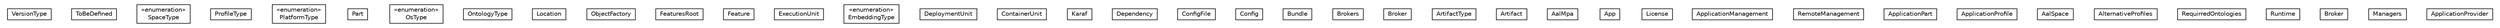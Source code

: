 #!/usr/local/bin/dot
#
# Class diagram 
# Generated by UMLGraph version R5_6-24-gf6e263 (http://www.umlgraph.org/)
#

digraph G {
	edge [fontname="Helvetica",fontsize=10,labelfontname="Helvetica",labelfontsize=10];
	node [fontname="Helvetica",fontsize=10,shape=plaintext];
	nodesep=0.25;
	ranksep=0.5;
	// org.universAAL.middleware.interfaces.mpa.model.VersionType
	c18411 [label=<<table title="org.universAAL.middleware.interfaces.mpa.model.VersionType" border="0" cellborder="1" cellspacing="0" cellpadding="2" port="p" href="./VersionType.html">
		<tr><td><table border="0" cellspacing="0" cellpadding="1">
<tr><td align="center" balign="center"> VersionType </td></tr>
		</table></td></tr>
		</table>>, URL="./VersionType.html", fontname="Helvetica", fontcolor="black", fontsize=10.0];
	// org.universAAL.middleware.interfaces.mpa.model.ToBeDefined
	c18412 [label=<<table title="org.universAAL.middleware.interfaces.mpa.model.ToBeDefined" border="0" cellborder="1" cellspacing="0" cellpadding="2" port="p" href="./ToBeDefined.html">
		<tr><td><table border="0" cellspacing="0" cellpadding="1">
<tr><td align="center" balign="center"> ToBeDefined </td></tr>
		</table></td></tr>
		</table>>, URL="./ToBeDefined.html", fontname="Helvetica", fontcolor="black", fontsize=10.0];
	// org.universAAL.middleware.interfaces.mpa.model.SpaceType
	c18413 [label=<<table title="org.universAAL.middleware.interfaces.mpa.model.SpaceType" border="0" cellborder="1" cellspacing="0" cellpadding="2" port="p" href="./SpaceType.html">
		<tr><td><table border="0" cellspacing="0" cellpadding="1">
<tr><td align="center" balign="center"> &#171;enumeration&#187; </td></tr>
<tr><td align="center" balign="center"> SpaceType </td></tr>
		</table></td></tr>
		</table>>, URL="./SpaceType.html", fontname="Helvetica", fontcolor="black", fontsize=10.0];
	// org.universAAL.middleware.interfaces.mpa.model.ProfileType
	c18414 [label=<<table title="org.universAAL.middleware.interfaces.mpa.model.ProfileType" border="0" cellborder="1" cellspacing="0" cellpadding="2" port="p" href="./ProfileType.html">
		<tr><td><table border="0" cellspacing="0" cellpadding="1">
<tr><td align="center" balign="center"> ProfileType </td></tr>
		</table></td></tr>
		</table>>, URL="./ProfileType.html", fontname="Helvetica", fontcolor="black", fontsize=10.0];
	// org.universAAL.middleware.interfaces.mpa.model.PlatformType
	c18415 [label=<<table title="org.universAAL.middleware.interfaces.mpa.model.PlatformType" border="0" cellborder="1" cellspacing="0" cellpadding="2" port="p" href="./PlatformType.html">
		<tr><td><table border="0" cellspacing="0" cellpadding="1">
<tr><td align="center" balign="center"> &#171;enumeration&#187; </td></tr>
<tr><td align="center" balign="center"> PlatformType </td></tr>
		</table></td></tr>
		</table>>, URL="./PlatformType.html", fontname="Helvetica", fontcolor="black", fontsize=10.0];
	// org.universAAL.middleware.interfaces.mpa.model.Part
	c18416 [label=<<table title="org.universAAL.middleware.interfaces.mpa.model.Part" border="0" cellborder="1" cellspacing="0" cellpadding="2" port="p" href="./Part.html">
		<tr><td><table border="0" cellspacing="0" cellpadding="1">
<tr><td align="center" balign="center"> Part </td></tr>
		</table></td></tr>
		</table>>, URL="./Part.html", fontname="Helvetica", fontcolor="black", fontsize=10.0];
	// org.universAAL.middleware.interfaces.mpa.model.OsType
	c18417 [label=<<table title="org.universAAL.middleware.interfaces.mpa.model.OsType" border="0" cellborder="1" cellspacing="0" cellpadding="2" port="p" href="./OsType.html">
		<tr><td><table border="0" cellspacing="0" cellpadding="1">
<tr><td align="center" balign="center"> &#171;enumeration&#187; </td></tr>
<tr><td align="center" balign="center"> OsType </td></tr>
		</table></td></tr>
		</table>>, URL="./OsType.html", fontname="Helvetica", fontcolor="black", fontsize=10.0];
	// org.universAAL.middleware.interfaces.mpa.model.OntologyType
	c18418 [label=<<table title="org.universAAL.middleware.interfaces.mpa.model.OntologyType" border="0" cellborder="1" cellspacing="0" cellpadding="2" port="p" href="./OntologyType.html">
		<tr><td><table border="0" cellspacing="0" cellpadding="1">
<tr><td align="center" balign="center"> OntologyType </td></tr>
		</table></td></tr>
		</table>>, URL="./OntologyType.html", fontname="Helvetica", fontcolor="black", fontsize=10.0];
	// org.universAAL.middleware.interfaces.mpa.model.OntologyType.Location
	c18419 [label=<<table title="org.universAAL.middleware.interfaces.mpa.model.OntologyType.Location" border="0" cellborder="1" cellspacing="0" cellpadding="2" port="p" href="./OntologyType.Location.html">
		<tr><td><table border="0" cellspacing="0" cellpadding="1">
<tr><td align="center" balign="center"> Location </td></tr>
		</table></td></tr>
		</table>>, URL="./OntologyType.Location.html", fontname="Helvetica", fontcolor="black", fontsize=10.0];
	// org.universAAL.middleware.interfaces.mpa.model.ObjectFactory
	c18420 [label=<<table title="org.universAAL.middleware.interfaces.mpa.model.ObjectFactory" border="0" cellborder="1" cellspacing="0" cellpadding="2" port="p" href="./ObjectFactory.html">
		<tr><td><table border="0" cellspacing="0" cellpadding="1">
<tr><td align="center" balign="center"> ObjectFactory </td></tr>
		</table></td></tr>
		</table>>, URL="./ObjectFactory.html", fontname="Helvetica", fontcolor="black", fontsize=10.0];
	// org.universAAL.middleware.interfaces.mpa.model.FeaturesRoot
	c18421 [label=<<table title="org.universAAL.middleware.interfaces.mpa.model.FeaturesRoot" border="0" cellborder="1" cellspacing="0" cellpadding="2" port="p" href="./FeaturesRoot.html">
		<tr><td><table border="0" cellspacing="0" cellpadding="1">
<tr><td align="center" balign="center"> FeaturesRoot </td></tr>
		</table></td></tr>
		</table>>, URL="./FeaturesRoot.html", fontname="Helvetica", fontcolor="black", fontsize=10.0];
	// org.universAAL.middleware.interfaces.mpa.model.Feature
	c18422 [label=<<table title="org.universAAL.middleware.interfaces.mpa.model.Feature" border="0" cellborder="1" cellspacing="0" cellpadding="2" port="p" href="./Feature.html">
		<tr><td><table border="0" cellspacing="0" cellpadding="1">
<tr><td align="center" balign="center"> Feature </td></tr>
		</table></td></tr>
		</table>>, URL="./Feature.html", fontname="Helvetica", fontcolor="black", fontsize=10.0];
	// org.universAAL.middleware.interfaces.mpa.model.ExecutionUnit
	c18423 [label=<<table title="org.universAAL.middleware.interfaces.mpa.model.ExecutionUnit" border="0" cellborder="1" cellspacing="0" cellpadding="2" port="p" href="./ExecutionUnit.html">
		<tr><td><table border="0" cellspacing="0" cellpadding="1">
<tr><td align="center" balign="center"> ExecutionUnit </td></tr>
		</table></td></tr>
		</table>>, URL="./ExecutionUnit.html", fontname="Helvetica", fontcolor="black", fontsize=10.0];
	// org.universAAL.middleware.interfaces.mpa.model.EmbeddingType
	c18424 [label=<<table title="org.universAAL.middleware.interfaces.mpa.model.EmbeddingType" border="0" cellborder="1" cellspacing="0" cellpadding="2" port="p" href="./EmbeddingType.html">
		<tr><td><table border="0" cellspacing="0" cellpadding="1">
<tr><td align="center" balign="center"> &#171;enumeration&#187; </td></tr>
<tr><td align="center" balign="center"> EmbeddingType </td></tr>
		</table></td></tr>
		</table>>, URL="./EmbeddingType.html", fontname="Helvetica", fontcolor="black", fontsize=10.0];
	// org.universAAL.middleware.interfaces.mpa.model.DeploymentUnit
	c18425 [label=<<table title="org.universAAL.middleware.interfaces.mpa.model.DeploymentUnit" border="0" cellborder="1" cellspacing="0" cellpadding="2" port="p" href="./DeploymentUnit.html">
		<tr><td><table border="0" cellspacing="0" cellpadding="1">
<tr><td align="center" balign="center"> DeploymentUnit </td></tr>
		</table></td></tr>
		</table>>, URL="./DeploymentUnit.html", fontname="Helvetica", fontcolor="black", fontsize=10.0];
	// org.universAAL.middleware.interfaces.mpa.model.DeploymentUnit.ContainerUnit
	c18426 [label=<<table title="org.universAAL.middleware.interfaces.mpa.model.DeploymentUnit.ContainerUnit" border="0" cellborder="1" cellspacing="0" cellpadding="2" port="p" href="./DeploymentUnit.ContainerUnit.html">
		<tr><td><table border="0" cellspacing="0" cellpadding="1">
<tr><td align="center" balign="center"> ContainerUnit </td></tr>
		</table></td></tr>
		</table>>, URL="./DeploymentUnit.ContainerUnit.html", fontname="Helvetica", fontcolor="black", fontsize=10.0];
	// org.universAAL.middleware.interfaces.mpa.model.DeploymentUnit.ContainerUnit.Karaf
	c18427 [label=<<table title="org.universAAL.middleware.interfaces.mpa.model.DeploymentUnit.ContainerUnit.Karaf" border="0" cellborder="1" cellspacing="0" cellpadding="2" port="p" href="./DeploymentUnit.ContainerUnit.Karaf.html">
		<tr><td><table border="0" cellspacing="0" cellpadding="1">
<tr><td align="center" balign="center"> Karaf </td></tr>
		</table></td></tr>
		</table>>, URL="./DeploymentUnit.ContainerUnit.Karaf.html", fontname="Helvetica", fontcolor="black", fontsize=10.0];
	// org.universAAL.middleware.interfaces.mpa.model.Dependency
	c18428 [label=<<table title="org.universAAL.middleware.interfaces.mpa.model.Dependency" border="0" cellborder="1" cellspacing="0" cellpadding="2" port="p" href="./Dependency.html">
		<tr><td><table border="0" cellspacing="0" cellpadding="1">
<tr><td align="center" balign="center"> Dependency </td></tr>
		</table></td></tr>
		</table>>, URL="./Dependency.html", fontname="Helvetica", fontcolor="black", fontsize=10.0];
	// org.universAAL.middleware.interfaces.mpa.model.ConfigFile
	c18429 [label=<<table title="org.universAAL.middleware.interfaces.mpa.model.ConfigFile" border="0" cellborder="1" cellspacing="0" cellpadding="2" port="p" href="./ConfigFile.html">
		<tr><td><table border="0" cellspacing="0" cellpadding="1">
<tr><td align="center" balign="center"> ConfigFile </td></tr>
		</table></td></tr>
		</table>>, URL="./ConfigFile.html", fontname="Helvetica", fontcolor="black", fontsize=10.0];
	// org.universAAL.middleware.interfaces.mpa.model.Config
	c18430 [label=<<table title="org.universAAL.middleware.interfaces.mpa.model.Config" border="0" cellborder="1" cellspacing="0" cellpadding="2" port="p" href="./Config.html">
		<tr><td><table border="0" cellspacing="0" cellpadding="1">
<tr><td align="center" balign="center"> Config </td></tr>
		</table></td></tr>
		</table>>, URL="./Config.html", fontname="Helvetica", fontcolor="black", fontsize=10.0];
	// org.universAAL.middleware.interfaces.mpa.model.Bundle
	c18431 [label=<<table title="org.universAAL.middleware.interfaces.mpa.model.Bundle" border="0" cellborder="1" cellspacing="0" cellpadding="2" port="p" href="./Bundle.html">
		<tr><td><table border="0" cellspacing="0" cellpadding="1">
<tr><td align="center" balign="center"> Bundle </td></tr>
		</table></td></tr>
		</table>>, URL="./Bundle.html", fontname="Helvetica", fontcolor="black", fontsize=10.0];
	// org.universAAL.middleware.interfaces.mpa.model.Brokers
	c18432 [label=<<table title="org.universAAL.middleware.interfaces.mpa.model.Brokers" border="0" cellborder="1" cellspacing="0" cellpadding="2" port="p" href="./Brokers.html">
		<tr><td><table border="0" cellspacing="0" cellpadding="1">
<tr><td align="center" balign="center"> Brokers </td></tr>
		</table></td></tr>
		</table>>, URL="./Brokers.html", fontname="Helvetica", fontcolor="black", fontsize=10.0];
	// org.universAAL.middleware.interfaces.mpa.model.Broker
	c18433 [label=<<table title="org.universAAL.middleware.interfaces.mpa.model.Broker" border="0" cellborder="1" cellspacing="0" cellpadding="2" port="p" href="./Broker.html">
		<tr><td><table border="0" cellspacing="0" cellpadding="1">
<tr><td align="center" balign="center"> Broker </td></tr>
		</table></td></tr>
		</table>>, URL="./Broker.html", fontname="Helvetica", fontcolor="black", fontsize=10.0];
	// org.universAAL.middleware.interfaces.mpa.model.ArtifactType
	c18434 [label=<<table title="org.universAAL.middleware.interfaces.mpa.model.ArtifactType" border="0" cellborder="1" cellspacing="0" cellpadding="2" port="p" href="./ArtifactType.html">
		<tr><td><table border="0" cellspacing="0" cellpadding="1">
<tr><td align="center" balign="center"> ArtifactType </td></tr>
		</table></td></tr>
		</table>>, URL="./ArtifactType.html", fontname="Helvetica", fontcolor="black", fontsize=10.0];
	// org.universAAL.middleware.interfaces.mpa.model.Artifact
	c18435 [label=<<table title="org.universAAL.middleware.interfaces.mpa.model.Artifact" border="0" cellborder="1" cellspacing="0" cellpadding="2" port="p" href="./Artifact.html">
		<tr><td><table border="0" cellspacing="0" cellpadding="1">
<tr><td align="center" balign="center"> Artifact </td></tr>
		</table></td></tr>
		</table>>, URL="./Artifact.html", fontname="Helvetica", fontcolor="black", fontsize=10.0];
	// org.universAAL.middleware.interfaces.mpa.model.AalMpa
	c18436 [label=<<table title="org.universAAL.middleware.interfaces.mpa.model.AalMpa" border="0" cellborder="1" cellspacing="0" cellpadding="2" port="p" href="./AalMpa.html">
		<tr><td><table border="0" cellspacing="0" cellpadding="1">
<tr><td align="center" balign="center"> AalMpa </td></tr>
		</table></td></tr>
		</table>>, URL="./AalMpa.html", fontname="Helvetica", fontcolor="black", fontsize=10.0];
	// org.universAAL.middleware.interfaces.mpa.model.AalMpa.App
	c18437 [label=<<table title="org.universAAL.middleware.interfaces.mpa.model.AalMpa.App" border="0" cellborder="1" cellspacing="0" cellpadding="2" port="p" href="./AalMpa.App.html">
		<tr><td><table border="0" cellspacing="0" cellpadding="1">
<tr><td align="center" balign="center"> App </td></tr>
		</table></td></tr>
		</table>>, URL="./AalMpa.App.html", fontname="Helvetica", fontcolor="black", fontsize=10.0];
	// org.universAAL.middleware.interfaces.mpa.model.AalMpa.App.License
	c18438 [label=<<table title="org.universAAL.middleware.interfaces.mpa.model.AalMpa.App.License" border="0" cellborder="1" cellspacing="0" cellpadding="2" port="p" href="./AalMpa.App.License.html">
		<tr><td><table border="0" cellspacing="0" cellpadding="1">
<tr><td align="center" balign="center"> License </td></tr>
		</table></td></tr>
		</table>>, URL="./AalMpa.App.License.html", fontname="Helvetica", fontcolor="black", fontsize=10.0];
	// org.universAAL.middleware.interfaces.mpa.model.AalMpa.ApplicationManagement
	c18439 [label=<<table title="org.universAAL.middleware.interfaces.mpa.model.AalMpa.ApplicationManagement" border="0" cellborder="1" cellspacing="0" cellpadding="2" port="p" href="./AalMpa.ApplicationManagement.html">
		<tr><td><table border="0" cellspacing="0" cellpadding="1">
<tr><td align="center" balign="center"> ApplicationManagement </td></tr>
		</table></td></tr>
		</table>>, URL="./AalMpa.ApplicationManagement.html", fontname="Helvetica", fontcolor="black", fontsize=10.0];
	// org.universAAL.middleware.interfaces.mpa.model.AalMpa.ApplicationManagement.RemoteManagement
	c18440 [label=<<table title="org.universAAL.middleware.interfaces.mpa.model.AalMpa.ApplicationManagement.RemoteManagement" border="0" cellborder="1" cellspacing="0" cellpadding="2" port="p" href="./AalMpa.ApplicationManagement.RemoteManagement.html">
		<tr><td><table border="0" cellspacing="0" cellpadding="1">
<tr><td align="center" balign="center"> RemoteManagement </td></tr>
		</table></td></tr>
		</table>>, URL="./AalMpa.ApplicationManagement.RemoteManagement.html", fontname="Helvetica", fontcolor="black", fontsize=10.0];
	// org.universAAL.middleware.interfaces.mpa.model.AalMpa.ApplicationPart
	c18441 [label=<<table title="org.universAAL.middleware.interfaces.mpa.model.AalMpa.ApplicationPart" border="0" cellborder="1" cellspacing="0" cellpadding="2" port="p" href="./AalMpa.ApplicationPart.html">
		<tr><td><table border="0" cellspacing="0" cellpadding="1">
<tr><td align="center" balign="center"> ApplicationPart </td></tr>
		</table></td></tr>
		</table>>, URL="./AalMpa.ApplicationPart.html", fontname="Helvetica", fontcolor="black", fontsize=10.0];
	// org.universAAL.middleware.interfaces.mpa.model.AalMpa.ApplicationProfile
	c18442 [label=<<table title="org.universAAL.middleware.interfaces.mpa.model.AalMpa.ApplicationProfile" border="0" cellborder="1" cellspacing="0" cellpadding="2" port="p" href="./AalMpa.ApplicationProfile.html">
		<tr><td><table border="0" cellspacing="0" cellpadding="1">
<tr><td align="center" balign="center"> ApplicationProfile </td></tr>
		</table></td></tr>
		</table>>, URL="./AalMpa.ApplicationProfile.html", fontname="Helvetica", fontcolor="black", fontsize=10.0];
	// org.universAAL.middleware.interfaces.mpa.model.AalMpa.ApplicationProfile.AalSpace
	c18443 [label=<<table title="org.universAAL.middleware.interfaces.mpa.model.AalMpa.ApplicationProfile.AalSpace" border="0" cellborder="1" cellspacing="0" cellpadding="2" port="p" href="./AalMpa.ApplicationProfile.AalSpace.html">
		<tr><td><table border="0" cellspacing="0" cellpadding="1">
<tr><td align="center" balign="center"> AalSpace </td></tr>
		</table></td></tr>
		</table>>, URL="./AalMpa.ApplicationProfile.AalSpace.html", fontname="Helvetica", fontcolor="black", fontsize=10.0];
	// org.universAAL.middleware.interfaces.mpa.model.AalMpa.ApplicationProfile.AalSpace.AlternativeProfiles
	c18444 [label=<<table title="org.universAAL.middleware.interfaces.mpa.model.AalMpa.ApplicationProfile.AalSpace.AlternativeProfiles" border="0" cellborder="1" cellspacing="0" cellpadding="2" port="p" href="./AalMpa.ApplicationProfile.AalSpace.AlternativeProfiles.html">
		<tr><td><table border="0" cellspacing="0" cellpadding="1">
<tr><td align="center" balign="center"> AlternativeProfiles </td></tr>
		</table></td></tr>
		</table>>, URL="./AalMpa.ApplicationProfile.AalSpace.AlternativeProfiles.html", fontname="Helvetica", fontcolor="black", fontsize=10.0];
	// org.universAAL.middleware.interfaces.mpa.model.AalMpa.ApplicationProfile.AalSpace.RequirredOntologies
	c18445 [label=<<table title="org.universAAL.middleware.interfaces.mpa.model.AalMpa.ApplicationProfile.AalSpace.RequirredOntologies" border="0" cellborder="1" cellspacing="0" cellpadding="2" port="p" href="./AalMpa.ApplicationProfile.AalSpace.RequirredOntologies.html">
		<tr><td><table border="0" cellspacing="0" cellpadding="1">
<tr><td align="center" balign="center"> RequirredOntologies </td></tr>
		</table></td></tr>
		</table>>, URL="./AalMpa.ApplicationProfile.AalSpace.RequirredOntologies.html", fontname="Helvetica", fontcolor="black", fontsize=10.0];
	// org.universAAL.middleware.interfaces.mpa.model.AalMpa.ApplicationProfile.Runtime
	c18446 [label=<<table title="org.universAAL.middleware.interfaces.mpa.model.AalMpa.ApplicationProfile.Runtime" border="0" cellborder="1" cellspacing="0" cellpadding="2" port="p" href="./AalMpa.ApplicationProfile.Runtime.html">
		<tr><td><table border="0" cellspacing="0" cellpadding="1">
<tr><td align="center" balign="center"> Runtime </td></tr>
		</table></td></tr>
		</table>>, URL="./AalMpa.ApplicationProfile.Runtime.html", fontname="Helvetica", fontcolor="black", fontsize=10.0];
	// org.universAAL.middleware.interfaces.mpa.model.AalMpa.ApplicationProfile.Runtime.Broker
	c18447 [label=<<table title="org.universAAL.middleware.interfaces.mpa.model.AalMpa.ApplicationProfile.Runtime.Broker" border="0" cellborder="1" cellspacing="0" cellpadding="2" port="p" href="./AalMpa.ApplicationProfile.Runtime.Broker.html">
		<tr><td><table border="0" cellspacing="0" cellpadding="1">
<tr><td align="center" balign="center"> Broker </td></tr>
		</table></td></tr>
		</table>>, URL="./AalMpa.ApplicationProfile.Runtime.Broker.html", fontname="Helvetica", fontcolor="black", fontsize=10.0];
	// org.universAAL.middleware.interfaces.mpa.model.AalMpa.ApplicationProfile.Runtime.Managers
	c18448 [label=<<table title="org.universAAL.middleware.interfaces.mpa.model.AalMpa.ApplicationProfile.Runtime.Managers" border="0" cellborder="1" cellspacing="0" cellpadding="2" port="p" href="./AalMpa.ApplicationProfile.Runtime.Managers.html">
		<tr><td><table border="0" cellspacing="0" cellpadding="1">
<tr><td align="center" balign="center"> Managers </td></tr>
		</table></td></tr>
		</table>>, URL="./AalMpa.ApplicationProfile.Runtime.Managers.html", fontname="Helvetica", fontcolor="black", fontsize=10.0];
	// org.universAAL.middleware.interfaces.mpa.model.AalMpa.ApplicationProvider
	c18449 [label=<<table title="org.universAAL.middleware.interfaces.mpa.model.AalMpa.ApplicationProvider" border="0" cellborder="1" cellspacing="0" cellpadding="2" port="p" href="./AalMpa.ApplicationProvider.html">
		<tr><td><table border="0" cellspacing="0" cellpadding="1">
<tr><td align="center" balign="center"> ApplicationProvider </td></tr>
		</table></td></tr>
		</table>>, URL="./AalMpa.ApplicationProvider.html", fontname="Helvetica", fontcolor="black", fontsize=10.0];
}

